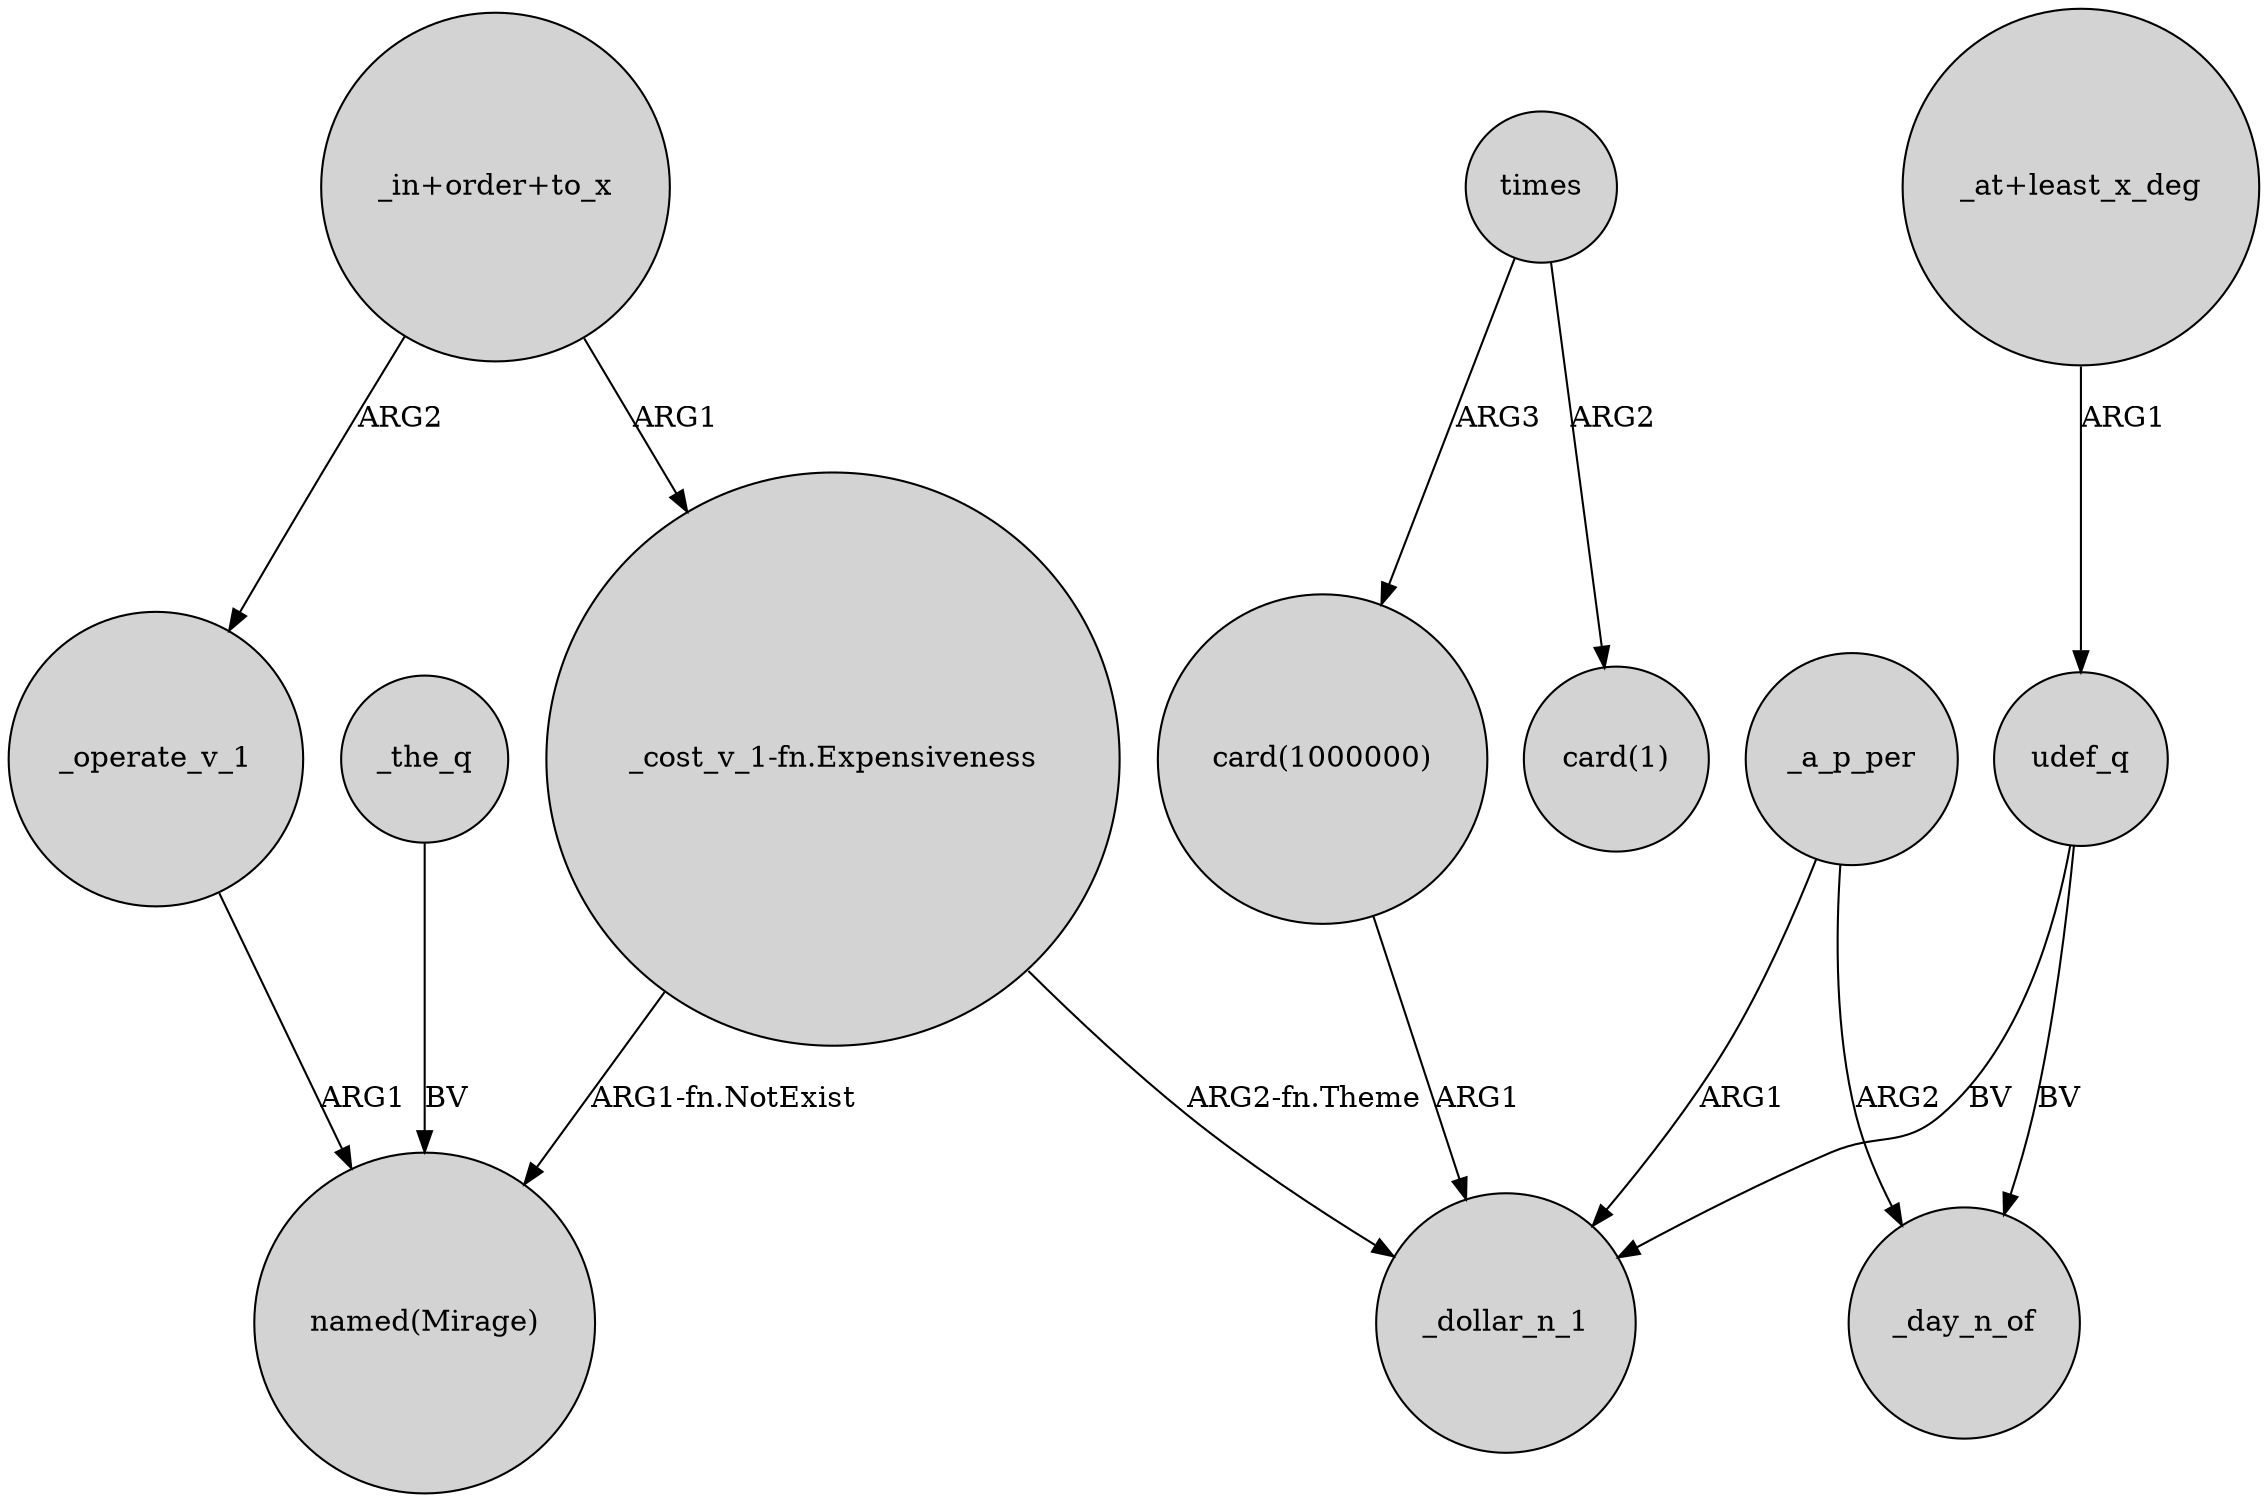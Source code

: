 digraph {
	node [shape=circle style=filled]
	_operate_v_1 -> "named(Mirage)" [label=ARG1]
	"_cost_v_1-fn.Expensiveness" -> "named(Mirage)" [label="ARG1-fn.NotExist"]
	"card(1000000)" -> _dollar_n_1 [label=ARG1]
	_the_q -> "named(Mirage)" [label=BV]
	udef_q -> _day_n_of [label=BV]
	times -> "card(1)" [label=ARG2]
	times -> "card(1000000)" [label=ARG3]
	_a_p_per -> _day_n_of [label=ARG2]
	"_in+order+to_x" -> "_cost_v_1-fn.Expensiveness" [label=ARG1]
	"_in+order+to_x" -> _operate_v_1 [label=ARG2]
	"_at+least_x_deg" -> udef_q [label=ARG1]
	"_cost_v_1-fn.Expensiveness" -> _dollar_n_1 [label="ARG2-fn.Theme"]
	udef_q -> _dollar_n_1 [label=BV]
	_a_p_per -> _dollar_n_1 [label=ARG1]
}
